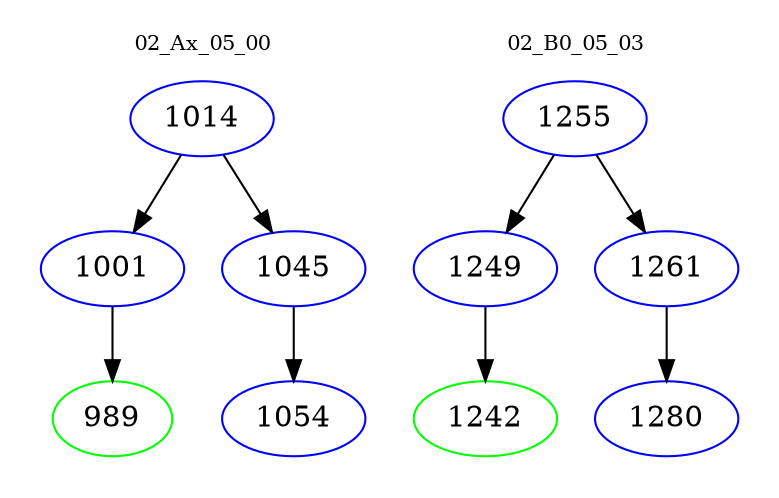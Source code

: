 digraph{
subgraph cluster_0 {
color = white
label = "02_Ax_05_00";
fontsize=10;
T0_1014 [label="1014", color="blue"]
T0_1014 -> T0_1001 [color="black"]
T0_1001 [label="1001", color="blue"]
T0_1001 -> T0_989 [color="black"]
T0_989 [label="989", color="green"]
T0_1014 -> T0_1045 [color="black"]
T0_1045 [label="1045", color="blue"]
T0_1045 -> T0_1054 [color="black"]
T0_1054 [label="1054", color="blue"]
}
subgraph cluster_1 {
color = white
label = "02_B0_05_03";
fontsize=10;
T1_1255 [label="1255", color="blue"]
T1_1255 -> T1_1249 [color="black"]
T1_1249 [label="1249", color="blue"]
T1_1249 -> T1_1242 [color="black"]
T1_1242 [label="1242", color="green"]
T1_1255 -> T1_1261 [color="black"]
T1_1261 [label="1261", color="blue"]
T1_1261 -> T1_1280 [color="black"]
T1_1280 [label="1280", color="blue"]
}
}
